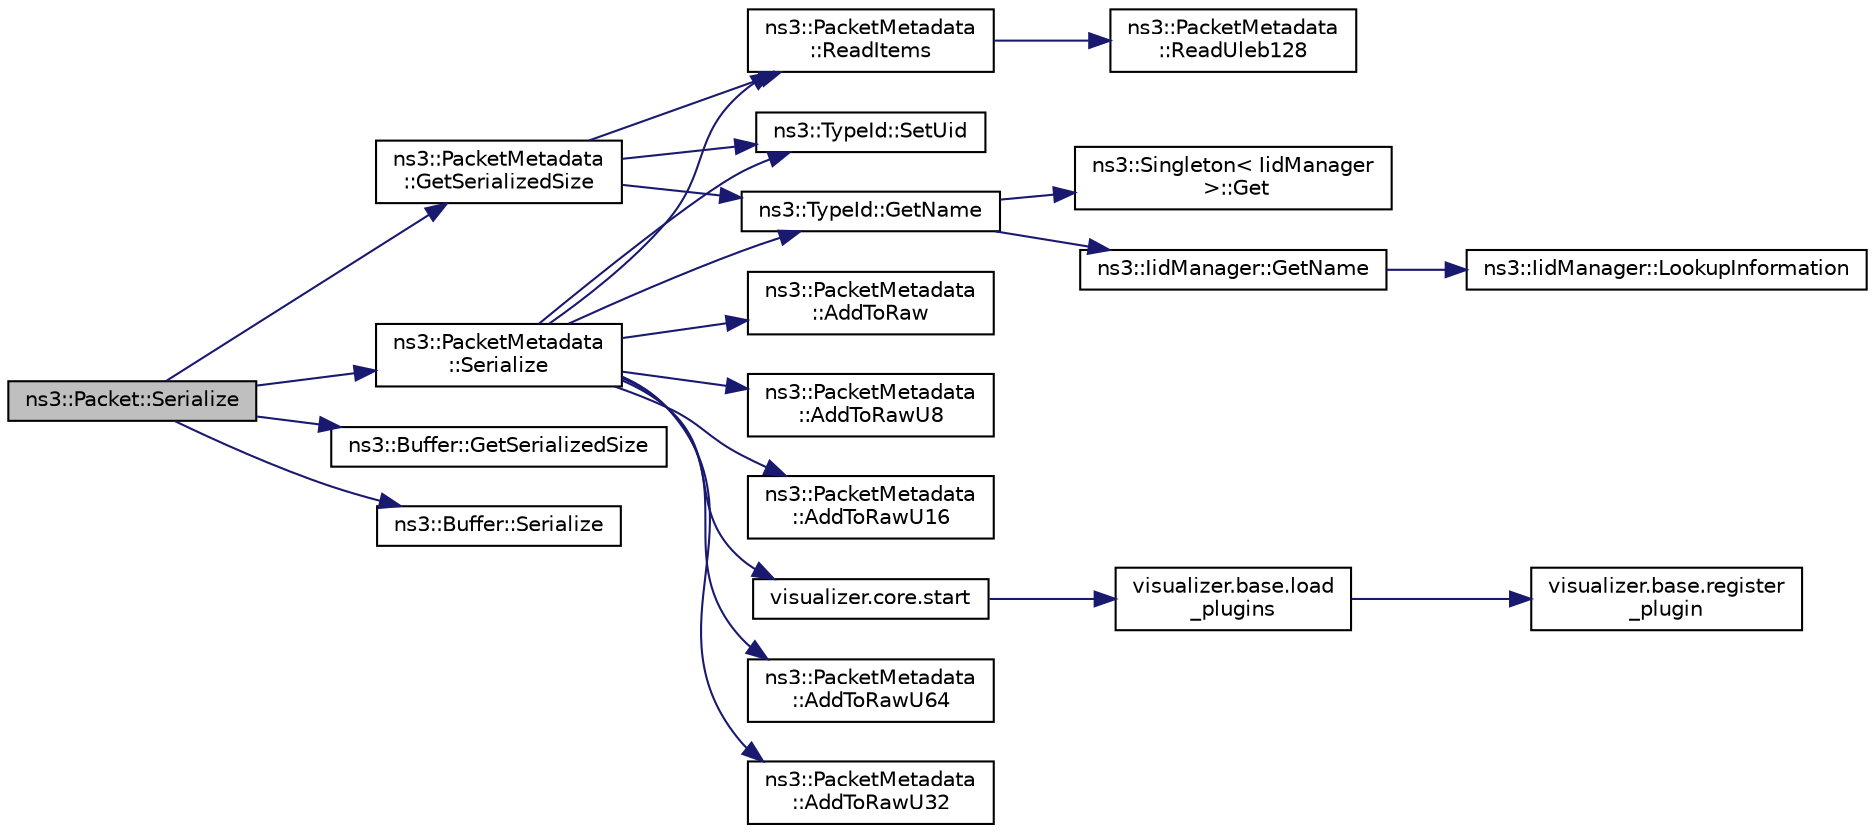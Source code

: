 digraph "ns3::Packet::Serialize"
{
  edge [fontname="Helvetica",fontsize="10",labelfontname="Helvetica",labelfontsize="10"];
  node [fontname="Helvetica",fontsize="10",shape=record];
  rankdir="LR";
  Node1 [label="ns3::Packet::Serialize",height=0.2,width=0.4,color="black", fillcolor="grey75", style="filled", fontcolor="black"];
  Node1 -> Node2 [color="midnightblue",fontsize="10",style="solid"];
  Node2 [label="ns3::PacketMetadata\l::GetSerializedSize",height=0.2,width=0.4,color="black", fillcolor="white", style="filled",URL="$d1/db1/classns3_1_1PacketMetadata.html#a8d399798f5b18fc287a772914bfd9386",tooltip="Get the metadata serialized size. "];
  Node2 -> Node3 [color="midnightblue",fontsize="10",style="solid"];
  Node3 [label="ns3::PacketMetadata\l::ReadItems",height=0.2,width=0.4,color="black", fillcolor="white", style="filled",URL="$d1/db1/classns3_1_1PacketMetadata.html#a3719ad2c32313a9a1c74462322e8b517",tooltip="Read items. "];
  Node3 -> Node4 [color="midnightblue",fontsize="10",style="solid"];
  Node4 [label="ns3::PacketMetadata\l::ReadUleb128",height=0.2,width=0.4,color="black", fillcolor="white", style="filled",URL="$d1/db1/classns3_1_1PacketMetadata.html#a7ae75db766a843dbee8960ae8cbf23ee",tooltip="Read a ULEB128 (Unsigned Little Endian Base 128) coded number. "];
  Node2 -> Node5 [color="midnightblue",fontsize="10",style="solid"];
  Node5 [label="ns3::TypeId::SetUid",height=0.2,width=0.4,color="black", fillcolor="white", style="filled",URL="$d6/d11/classns3_1_1TypeId.html#a85ebe2aebd1cbf13dea9d731e3081481"];
  Node2 -> Node6 [color="midnightblue",fontsize="10",style="solid"];
  Node6 [label="ns3::TypeId::GetName",height=0.2,width=0.4,color="black", fillcolor="white", style="filled",URL="$d6/d11/classns3_1_1TypeId.html#aa3c41c79ae428b3cb396a9c6bb3ef314"];
  Node6 -> Node7 [color="midnightblue",fontsize="10",style="solid"];
  Node7 [label="ns3::Singleton\< IidManager\l \>::Get",height=0.2,width=0.4,color="black", fillcolor="white", style="filled",URL="$d8/d77/classns3_1_1Singleton.html#a80a2cd3c25a27ea72add7a9f7a141ffa"];
  Node6 -> Node8 [color="midnightblue",fontsize="10",style="solid"];
  Node8 [label="ns3::IidManager::GetName",height=0.2,width=0.4,color="black", fillcolor="white", style="filled",URL="$d4/d1c/classns3_1_1IidManager.html#a5d68d0f0f44594dcdec239dbdb5bf53c"];
  Node8 -> Node9 [color="midnightblue",fontsize="10",style="solid"];
  Node9 [label="ns3::IidManager::LookupInformation",height=0.2,width=0.4,color="black", fillcolor="white", style="filled",URL="$d4/d1c/classns3_1_1IidManager.html#a6b1f4ba2815dba27a377e8a8db2384cf"];
  Node1 -> Node10 [color="midnightblue",fontsize="10",style="solid"];
  Node10 [label="ns3::PacketMetadata\l::Serialize",height=0.2,width=0.4,color="black", fillcolor="white", style="filled",URL="$d1/db1/classns3_1_1PacketMetadata.html#aae036ce6844106a8a3ce88e0e095a7eb",tooltip="Serialization to raw uint8_t*. "];
  Node10 -> Node11 [color="midnightblue",fontsize="10",style="solid"];
  Node11 [label="visualizer.core.start",height=0.2,width=0.4,color="black", fillcolor="white", style="filled",URL="$df/d6c/namespacevisualizer_1_1core.html#a2a35e5d8a34af358b508dac8635754e0"];
  Node11 -> Node12 [color="midnightblue",fontsize="10",style="solid"];
  Node12 [label="visualizer.base.load\l_plugins",height=0.2,width=0.4,color="black", fillcolor="white", style="filled",URL="$d4/d39/namespacevisualizer_1_1base.html#ad171497a5ff1afe0a73bedaebf35448f"];
  Node12 -> Node13 [color="midnightblue",fontsize="10",style="solid"];
  Node13 [label="visualizer.base.register\l_plugin",height=0.2,width=0.4,color="black", fillcolor="white", style="filled",URL="$d4/d39/namespacevisualizer_1_1base.html#a6b0ffcff1e17ec4027496f50177e5b9e"];
  Node10 -> Node14 [color="midnightblue",fontsize="10",style="solid"];
  Node14 [label="ns3::PacketMetadata\l::AddToRawU64",height=0.2,width=0.4,color="black", fillcolor="white", style="filled",URL="$d1/db1/classns3_1_1PacketMetadata.html#af872909b61feca47e71738b83a125b86",tooltip="Helper for the raw serialization. "];
  Node10 -> Node3 [color="midnightblue",fontsize="10",style="solid"];
  Node10 -> Node5 [color="midnightblue",fontsize="10",style="solid"];
  Node10 -> Node6 [color="midnightblue",fontsize="10",style="solid"];
  Node10 -> Node15 [color="midnightblue",fontsize="10",style="solid"];
  Node15 [label="ns3::PacketMetadata\l::AddToRawU32",height=0.2,width=0.4,color="black", fillcolor="white", style="filled",URL="$d1/db1/classns3_1_1PacketMetadata.html#a5ae4821ac2aae1d62c02243cdd27572a",tooltip="Helper for the raw serialization. "];
  Node10 -> Node16 [color="midnightblue",fontsize="10",style="solid"];
  Node16 [label="ns3::PacketMetadata\l::AddToRaw",height=0.2,width=0.4,color="black", fillcolor="white", style="filled",URL="$d1/db1/classns3_1_1PacketMetadata.html#add5d8a1457ffc3eb6f3453c2ec924726",tooltip="Helper for the raw serialization. "];
  Node10 -> Node17 [color="midnightblue",fontsize="10",style="solid"];
  Node17 [label="ns3::PacketMetadata\l::AddToRawU8",height=0.2,width=0.4,color="black", fillcolor="white", style="filled",URL="$d1/db1/classns3_1_1PacketMetadata.html#acf61c8b898fa059a3c3de4aa03c8c0c3",tooltip="Helper for the raw serialization. "];
  Node10 -> Node18 [color="midnightblue",fontsize="10",style="solid"];
  Node18 [label="ns3::PacketMetadata\l::AddToRawU16",height=0.2,width=0.4,color="black", fillcolor="white", style="filled",URL="$d1/db1/classns3_1_1PacketMetadata.html#af48d704fec44aeedcfc257b6eb382e30",tooltip="Helper for the raw serialization. "];
  Node1 -> Node19 [color="midnightblue",fontsize="10",style="solid"];
  Node19 [label="ns3::Buffer::GetSerializedSize",height=0.2,width=0.4,color="black", fillcolor="white", style="filled",URL="$da/d85/classns3_1_1Buffer.html#a0d38b182a66558a719a17ab749643c21",tooltip="Return the number of bytes required for serialization. "];
  Node1 -> Node20 [color="midnightblue",fontsize="10",style="solid"];
  Node20 [label="ns3::Buffer::Serialize",height=0.2,width=0.4,color="black", fillcolor="white", style="filled",URL="$da/d85/classns3_1_1Buffer.html#af32e7e0a4e53c5a7e3b4e921ccb07aa8"];
}
